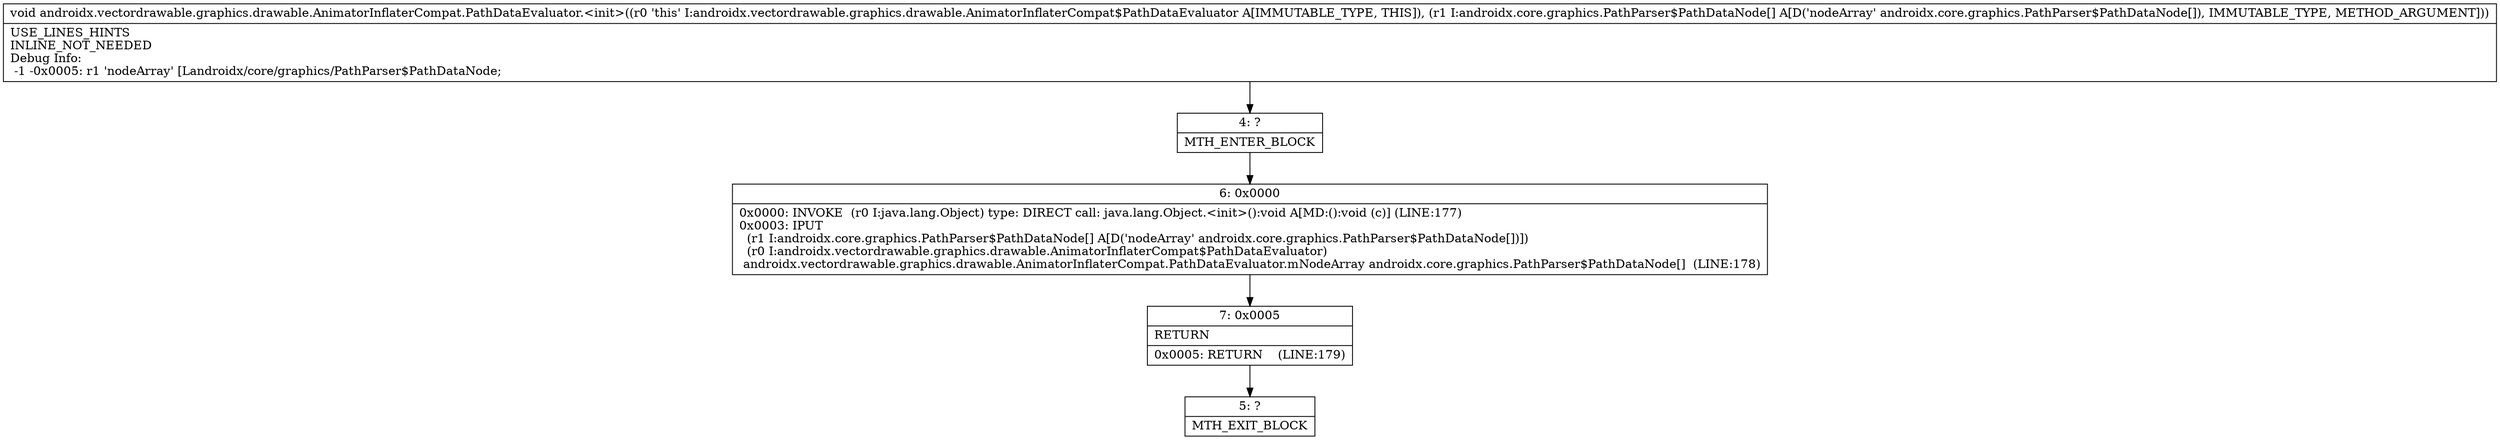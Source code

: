 digraph "CFG forandroidx.vectordrawable.graphics.drawable.AnimatorInflaterCompat.PathDataEvaluator.\<init\>([Landroidx\/core\/graphics\/PathParser$PathDataNode;)V" {
Node_4 [shape=record,label="{4\:\ ?|MTH_ENTER_BLOCK\l}"];
Node_6 [shape=record,label="{6\:\ 0x0000|0x0000: INVOKE  (r0 I:java.lang.Object) type: DIRECT call: java.lang.Object.\<init\>():void A[MD:():void (c)] (LINE:177)\l0x0003: IPUT  \l  (r1 I:androidx.core.graphics.PathParser$PathDataNode[] A[D('nodeArray' androidx.core.graphics.PathParser$PathDataNode[])])\l  (r0 I:androidx.vectordrawable.graphics.drawable.AnimatorInflaterCompat$PathDataEvaluator)\l androidx.vectordrawable.graphics.drawable.AnimatorInflaterCompat.PathDataEvaluator.mNodeArray androidx.core.graphics.PathParser$PathDataNode[]  (LINE:178)\l}"];
Node_7 [shape=record,label="{7\:\ 0x0005|RETURN\l|0x0005: RETURN    (LINE:179)\l}"];
Node_5 [shape=record,label="{5\:\ ?|MTH_EXIT_BLOCK\l}"];
MethodNode[shape=record,label="{void androidx.vectordrawable.graphics.drawable.AnimatorInflaterCompat.PathDataEvaluator.\<init\>((r0 'this' I:androidx.vectordrawable.graphics.drawable.AnimatorInflaterCompat$PathDataEvaluator A[IMMUTABLE_TYPE, THIS]), (r1 I:androidx.core.graphics.PathParser$PathDataNode[] A[D('nodeArray' androidx.core.graphics.PathParser$PathDataNode[]), IMMUTABLE_TYPE, METHOD_ARGUMENT]))  | USE_LINES_HINTS\lINLINE_NOT_NEEDED\lDebug Info:\l  \-1 \-0x0005: r1 'nodeArray' [Landroidx\/core\/graphics\/PathParser$PathDataNode;\l}"];
MethodNode -> Node_4;Node_4 -> Node_6;
Node_6 -> Node_7;
Node_7 -> Node_5;
}

